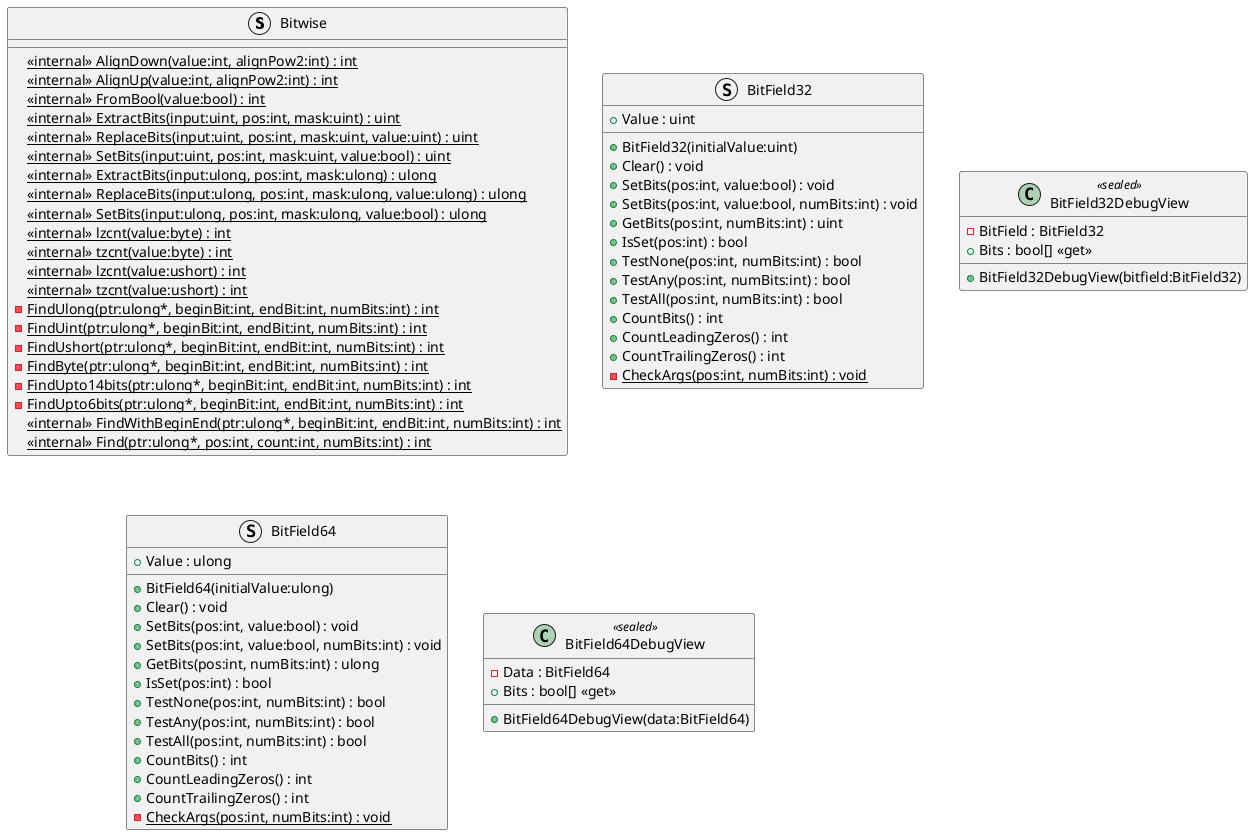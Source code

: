@startuml
struct Bitwise {
    <<internal>> {static} AlignDown(value:int, alignPow2:int) : int
    <<internal>> {static} AlignUp(value:int, alignPow2:int) : int
    <<internal>> {static} FromBool(value:bool) : int
    <<internal>> {static} ExtractBits(input:uint, pos:int, mask:uint) : uint
    <<internal>> {static} ReplaceBits(input:uint, pos:int, mask:uint, value:uint) : uint
    <<internal>> {static} SetBits(input:uint, pos:int, mask:uint, value:bool) : uint
    <<internal>> {static} ExtractBits(input:ulong, pos:int, mask:ulong) : ulong
    <<internal>> {static} ReplaceBits(input:ulong, pos:int, mask:ulong, value:ulong) : ulong
    <<internal>> {static} SetBits(input:ulong, pos:int, mask:ulong, value:bool) : ulong
    <<internal>> {static} lzcnt(value:byte) : int
    <<internal>> {static} tzcnt(value:byte) : int
    <<internal>> {static} lzcnt(value:ushort) : int
    <<internal>> {static} tzcnt(value:ushort) : int
    {static} - FindUlong(ptr:ulong*, beginBit:int, endBit:int, numBits:int) : int
    {static} - FindUint(ptr:ulong*, beginBit:int, endBit:int, numBits:int) : int
    {static} - FindUshort(ptr:ulong*, beginBit:int, endBit:int, numBits:int) : int
    {static} - FindByte(ptr:ulong*, beginBit:int, endBit:int, numBits:int) : int
    {static} - FindUpto14bits(ptr:ulong*, beginBit:int, endBit:int, numBits:int) : int
    {static} - FindUpto6bits(ptr:ulong*, beginBit:int, endBit:int, numBits:int) : int
    <<internal>> {static} FindWithBeginEnd(ptr:ulong*, beginBit:int, endBit:int, numBits:int) : int
    <<internal>> {static} Find(ptr:ulong*, pos:int, count:int, numBits:int) : int
}
struct BitField32 {
    + Value : uint
    + BitField32(initialValue:uint)
    + Clear() : void
    + SetBits(pos:int, value:bool) : void
    + SetBits(pos:int, value:bool, numBits:int) : void
    + GetBits(pos:int, numBits:int) : uint
    + IsSet(pos:int) : bool
    + TestNone(pos:int, numBits:int) : bool
    + TestAny(pos:int, numBits:int) : bool
    + TestAll(pos:int, numBits:int) : bool
    + CountBits() : int
    + CountLeadingZeros() : int
    + CountTrailingZeros() : int
    {static} - CheckArgs(pos:int, numBits:int) : void
}
class BitField32DebugView <<sealed>> {
    - BitField : BitField32
    + BitField32DebugView(bitfield:BitField32)
    + Bits : bool[] <<get>>
}
struct BitField64 {
    + Value : ulong
    + BitField64(initialValue:ulong)
    + Clear() : void
    + SetBits(pos:int, value:bool) : void
    + SetBits(pos:int, value:bool, numBits:int) : void
    + GetBits(pos:int, numBits:int) : ulong
    + IsSet(pos:int) : bool
    + TestNone(pos:int, numBits:int) : bool
    + TestAny(pos:int, numBits:int) : bool
    + TestAll(pos:int, numBits:int) : bool
    + CountBits() : int
    + CountLeadingZeros() : int
    + CountTrailingZeros() : int
    {static} - CheckArgs(pos:int, numBits:int) : void
}
class BitField64DebugView <<sealed>> {
    - Data : BitField64
    + BitField64DebugView(data:BitField64)
    + Bits : bool[] <<get>>
}
@enduml
